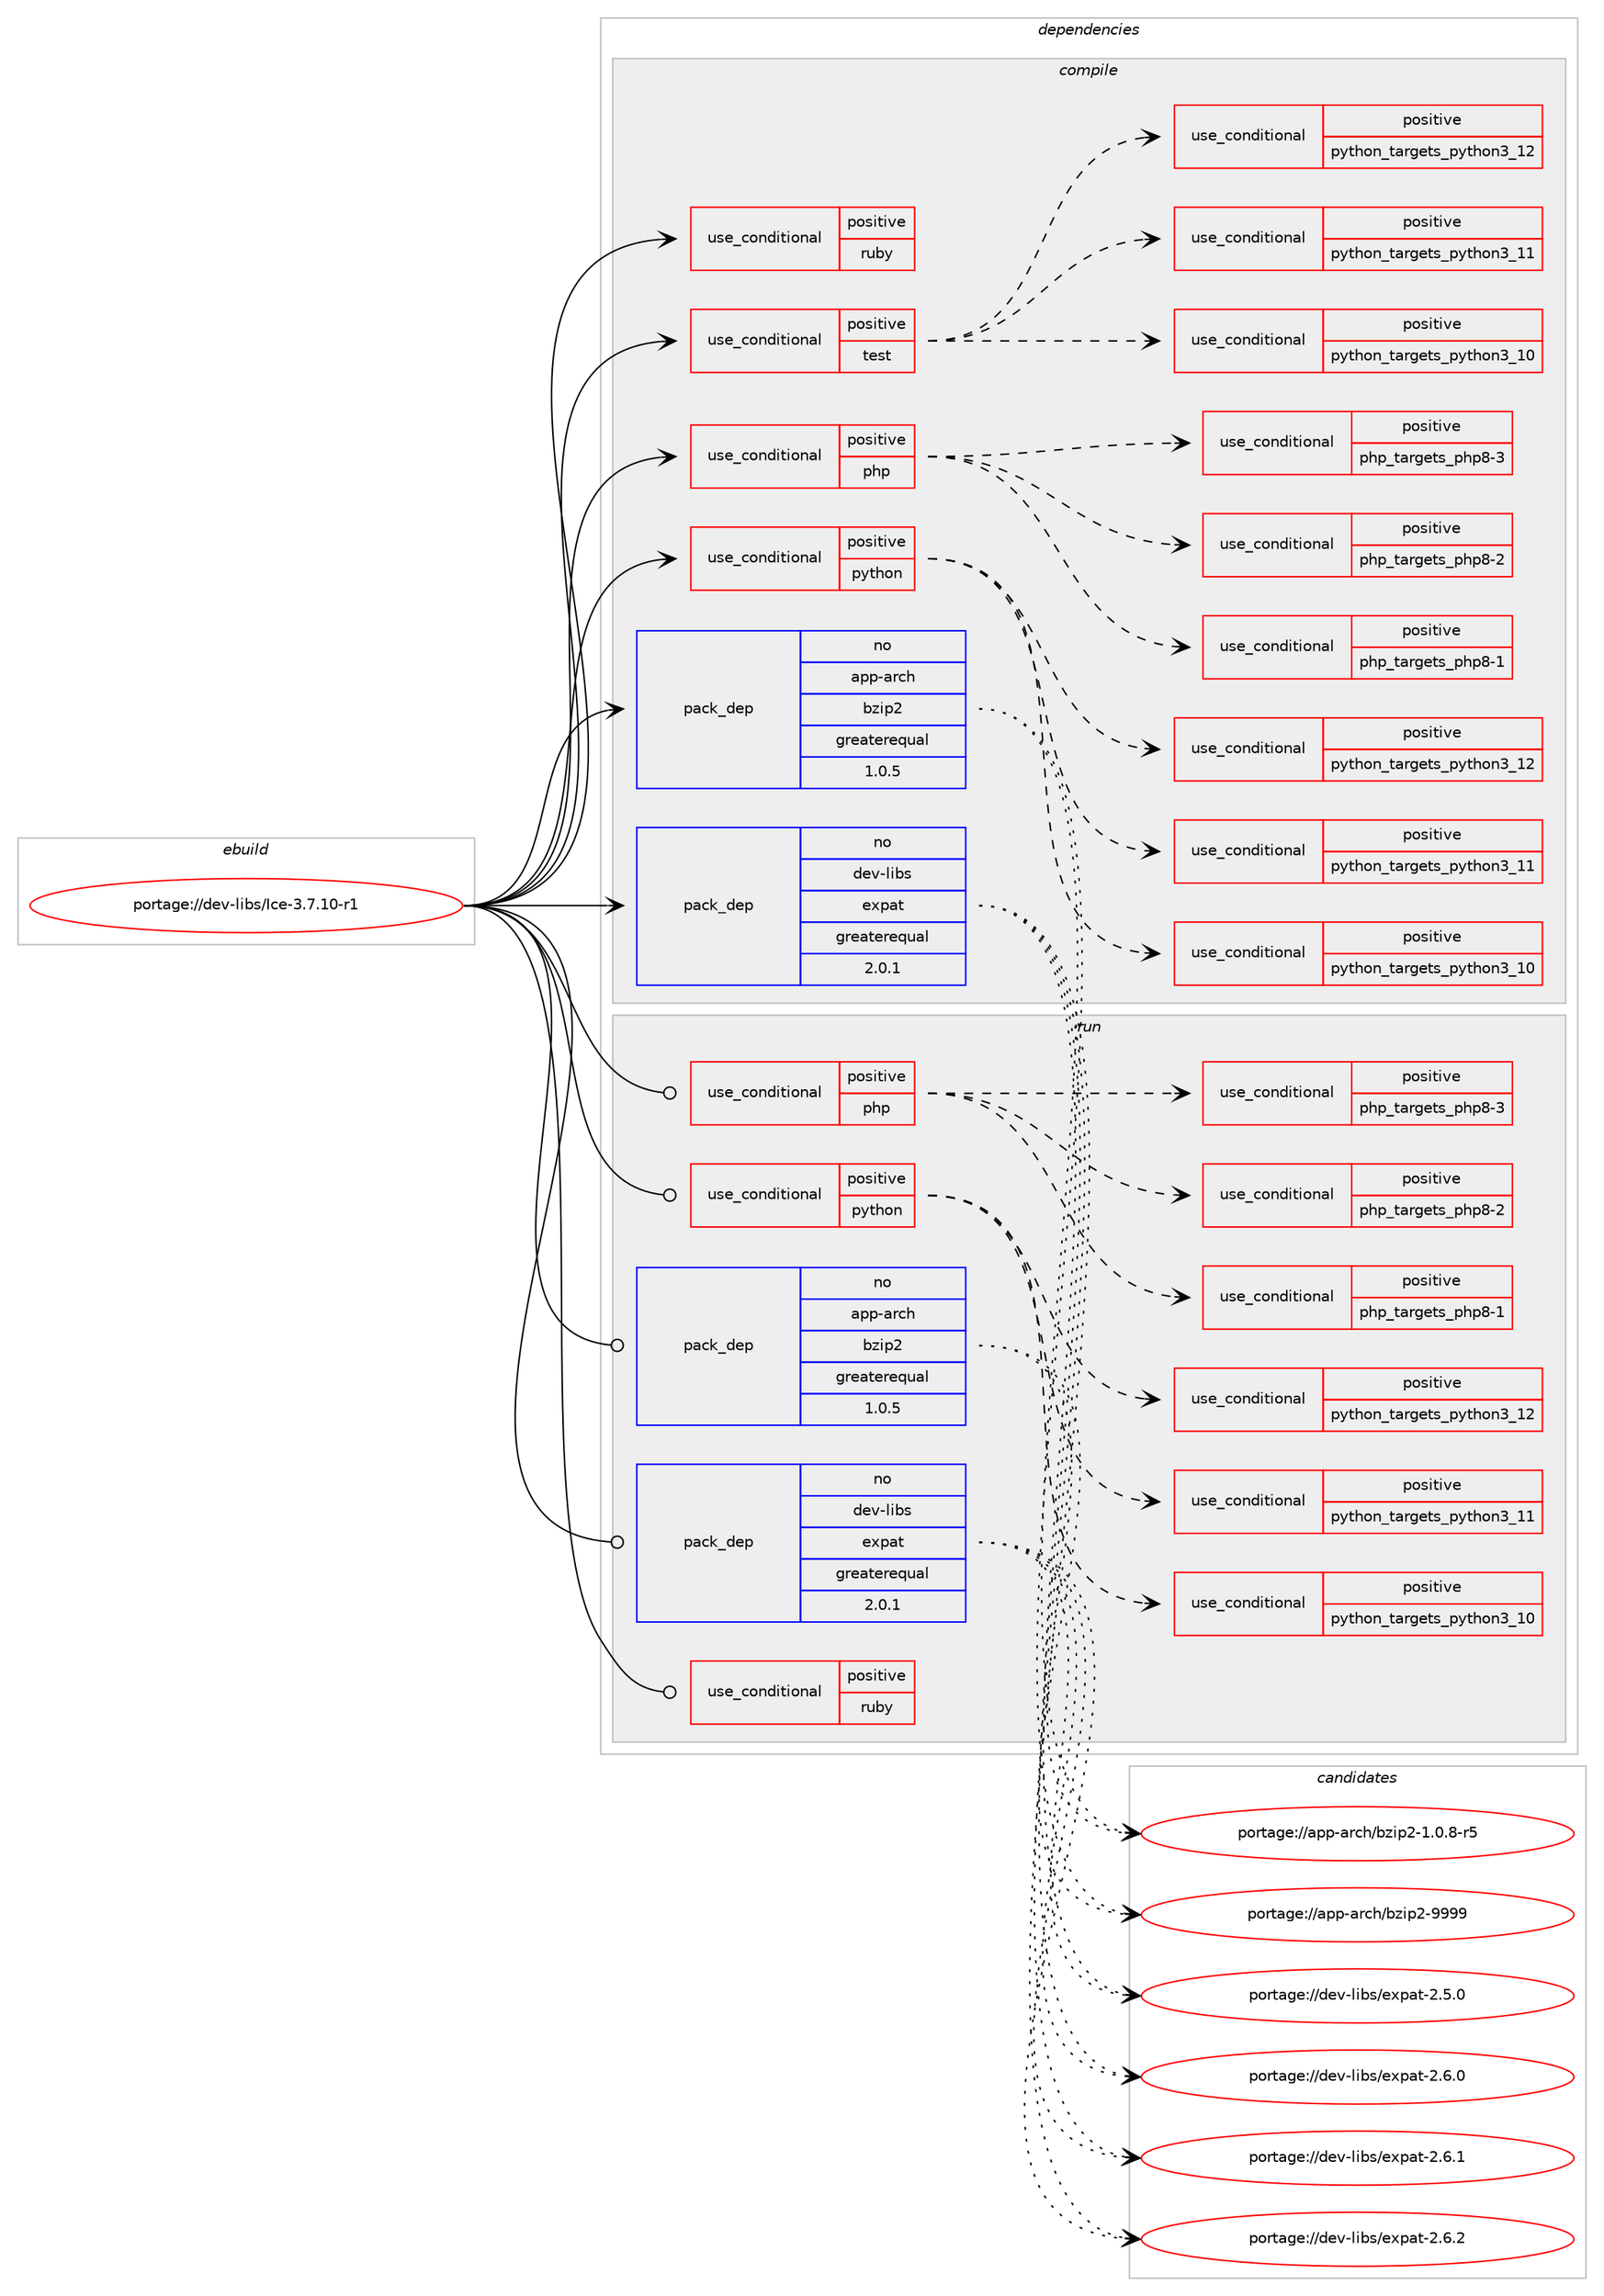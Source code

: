 digraph prolog {

# *************
# Graph options
# *************

newrank=true;
concentrate=true;
compound=true;
graph [rankdir=LR,fontname=Helvetica,fontsize=10,ranksep=1.5];#, ranksep=2.5, nodesep=0.2];
edge  [arrowhead=vee];
node  [fontname=Helvetica,fontsize=10];

# **********
# The ebuild
# **********

subgraph cluster_leftcol {
color=gray;
rank=same;
label=<<i>ebuild</i>>;
id [label="portage://dev-libs/Ice-3.7.10-r1", color=red, width=4, href="../dev-libs/Ice-3.7.10-r1.svg"];
}

# ****************
# The dependencies
# ****************

subgraph cluster_midcol {
color=gray;
label=<<i>dependencies</i>>;
subgraph cluster_compile {
fillcolor="#eeeeee";
style=filled;
label=<<i>compile</i>>;
subgraph cond24897 {
dependency53728 [label=<<TABLE BORDER="0" CELLBORDER="1" CELLSPACING="0" CELLPADDING="4"><TR><TD ROWSPAN="3" CELLPADDING="10">use_conditional</TD></TR><TR><TD>positive</TD></TR><TR><TD>php</TD></TR></TABLE>>, shape=none, color=red];
subgraph cond24898 {
dependency53729 [label=<<TABLE BORDER="0" CELLBORDER="1" CELLSPACING="0" CELLPADDING="4"><TR><TD ROWSPAN="3" CELLPADDING="10">use_conditional</TD></TR><TR><TD>positive</TD></TR><TR><TD>php_targets_php8-1</TD></TR></TABLE>>, shape=none, color=red];
# *** BEGIN UNKNOWN DEPENDENCY TYPE (TODO) ***
# dependency53729 -> package_dependency(portage://dev-libs/Ice-3.7.10-r1,install,no,dev-lang,php,none,[,,],[slot(8.1)],[])
# *** END UNKNOWN DEPENDENCY TYPE (TODO) ***

}
dependency53728:e -> dependency53729:w [weight=20,style="dashed",arrowhead="vee"];
subgraph cond24899 {
dependency53730 [label=<<TABLE BORDER="0" CELLBORDER="1" CELLSPACING="0" CELLPADDING="4"><TR><TD ROWSPAN="3" CELLPADDING="10">use_conditional</TD></TR><TR><TD>positive</TD></TR><TR><TD>php_targets_php8-2</TD></TR></TABLE>>, shape=none, color=red];
# *** BEGIN UNKNOWN DEPENDENCY TYPE (TODO) ***
# dependency53730 -> package_dependency(portage://dev-libs/Ice-3.7.10-r1,install,no,dev-lang,php,none,[,,],[slot(8.2)],[])
# *** END UNKNOWN DEPENDENCY TYPE (TODO) ***

}
dependency53728:e -> dependency53730:w [weight=20,style="dashed",arrowhead="vee"];
subgraph cond24900 {
dependency53731 [label=<<TABLE BORDER="0" CELLBORDER="1" CELLSPACING="0" CELLPADDING="4"><TR><TD ROWSPAN="3" CELLPADDING="10">use_conditional</TD></TR><TR><TD>positive</TD></TR><TR><TD>php_targets_php8-3</TD></TR></TABLE>>, shape=none, color=red];
# *** BEGIN UNKNOWN DEPENDENCY TYPE (TODO) ***
# dependency53731 -> package_dependency(portage://dev-libs/Ice-3.7.10-r1,install,no,dev-lang,php,none,[,,],[slot(8.3)],[])
# *** END UNKNOWN DEPENDENCY TYPE (TODO) ***

}
dependency53728:e -> dependency53731:w [weight=20,style="dashed",arrowhead="vee"];
}
id:e -> dependency53728:w [weight=20,style="solid",arrowhead="vee"];
subgraph cond24901 {
dependency53732 [label=<<TABLE BORDER="0" CELLBORDER="1" CELLSPACING="0" CELLPADDING="4"><TR><TD ROWSPAN="3" CELLPADDING="10">use_conditional</TD></TR><TR><TD>positive</TD></TR><TR><TD>python</TD></TR></TABLE>>, shape=none, color=red];
subgraph cond24902 {
dependency53733 [label=<<TABLE BORDER="0" CELLBORDER="1" CELLSPACING="0" CELLPADDING="4"><TR><TD ROWSPAN="3" CELLPADDING="10">use_conditional</TD></TR><TR><TD>positive</TD></TR><TR><TD>python_targets_python3_10</TD></TR></TABLE>>, shape=none, color=red];
# *** BEGIN UNKNOWN DEPENDENCY TYPE (TODO) ***
# dependency53733 -> package_dependency(portage://dev-libs/Ice-3.7.10-r1,install,no,dev-lang,python,none,[,,],[slot(3.10)],[])
# *** END UNKNOWN DEPENDENCY TYPE (TODO) ***

}
dependency53732:e -> dependency53733:w [weight=20,style="dashed",arrowhead="vee"];
subgraph cond24903 {
dependency53734 [label=<<TABLE BORDER="0" CELLBORDER="1" CELLSPACING="0" CELLPADDING="4"><TR><TD ROWSPAN="3" CELLPADDING="10">use_conditional</TD></TR><TR><TD>positive</TD></TR><TR><TD>python_targets_python3_11</TD></TR></TABLE>>, shape=none, color=red];
# *** BEGIN UNKNOWN DEPENDENCY TYPE (TODO) ***
# dependency53734 -> package_dependency(portage://dev-libs/Ice-3.7.10-r1,install,no,dev-lang,python,none,[,,],[slot(3.11)],[])
# *** END UNKNOWN DEPENDENCY TYPE (TODO) ***

}
dependency53732:e -> dependency53734:w [weight=20,style="dashed",arrowhead="vee"];
subgraph cond24904 {
dependency53735 [label=<<TABLE BORDER="0" CELLBORDER="1" CELLSPACING="0" CELLPADDING="4"><TR><TD ROWSPAN="3" CELLPADDING="10">use_conditional</TD></TR><TR><TD>positive</TD></TR><TR><TD>python_targets_python3_12</TD></TR></TABLE>>, shape=none, color=red];
# *** BEGIN UNKNOWN DEPENDENCY TYPE (TODO) ***
# dependency53735 -> package_dependency(portage://dev-libs/Ice-3.7.10-r1,install,no,dev-lang,python,none,[,,],[slot(3.12)],[])
# *** END UNKNOWN DEPENDENCY TYPE (TODO) ***

}
dependency53732:e -> dependency53735:w [weight=20,style="dashed",arrowhead="vee"];
}
id:e -> dependency53732:w [weight=20,style="solid",arrowhead="vee"];
subgraph cond24905 {
dependency53736 [label=<<TABLE BORDER="0" CELLBORDER="1" CELLSPACING="0" CELLPADDING="4"><TR><TD ROWSPAN="3" CELLPADDING="10">use_conditional</TD></TR><TR><TD>positive</TD></TR><TR><TD>ruby</TD></TR></TABLE>>, shape=none, color=red];
# *** BEGIN UNKNOWN DEPENDENCY TYPE (TODO) ***
# dependency53736 -> package_dependency(portage://dev-libs/Ice-3.7.10-r1,install,no,dev-lang,ruby,none,[,,],[slot(3.2)],[])
# *** END UNKNOWN DEPENDENCY TYPE (TODO) ***

}
id:e -> dependency53736:w [weight=20,style="solid",arrowhead="vee"];
subgraph cond24906 {
dependency53737 [label=<<TABLE BORDER="0" CELLBORDER="1" CELLSPACING="0" CELLPADDING="4"><TR><TD ROWSPAN="3" CELLPADDING="10">use_conditional</TD></TR><TR><TD>positive</TD></TR><TR><TD>test</TD></TR></TABLE>>, shape=none, color=red];
subgraph cond24907 {
dependency53738 [label=<<TABLE BORDER="0" CELLBORDER="1" CELLSPACING="0" CELLPADDING="4"><TR><TD ROWSPAN="3" CELLPADDING="10">use_conditional</TD></TR><TR><TD>positive</TD></TR><TR><TD>python_targets_python3_10</TD></TR></TABLE>>, shape=none, color=red];
# *** BEGIN UNKNOWN DEPENDENCY TYPE (TODO) ***
# dependency53738 -> package_dependency(portage://dev-libs/Ice-3.7.10-r1,install,no,dev-lang,python,none,[,,],[slot(3.10)],[])
# *** END UNKNOWN DEPENDENCY TYPE (TODO) ***

}
dependency53737:e -> dependency53738:w [weight=20,style="dashed",arrowhead="vee"];
subgraph cond24908 {
dependency53739 [label=<<TABLE BORDER="0" CELLBORDER="1" CELLSPACING="0" CELLPADDING="4"><TR><TD ROWSPAN="3" CELLPADDING="10">use_conditional</TD></TR><TR><TD>positive</TD></TR><TR><TD>python_targets_python3_11</TD></TR></TABLE>>, shape=none, color=red];
# *** BEGIN UNKNOWN DEPENDENCY TYPE (TODO) ***
# dependency53739 -> package_dependency(portage://dev-libs/Ice-3.7.10-r1,install,no,dev-lang,python,none,[,,],[slot(3.11)],[])
# *** END UNKNOWN DEPENDENCY TYPE (TODO) ***

}
dependency53737:e -> dependency53739:w [weight=20,style="dashed",arrowhead="vee"];
subgraph cond24909 {
dependency53740 [label=<<TABLE BORDER="0" CELLBORDER="1" CELLSPACING="0" CELLPADDING="4"><TR><TD ROWSPAN="3" CELLPADDING="10">use_conditional</TD></TR><TR><TD>positive</TD></TR><TR><TD>python_targets_python3_12</TD></TR></TABLE>>, shape=none, color=red];
# *** BEGIN UNKNOWN DEPENDENCY TYPE (TODO) ***
# dependency53740 -> package_dependency(portage://dev-libs/Ice-3.7.10-r1,install,no,dev-lang,python,none,[,,],[slot(3.12)],[])
# *** END UNKNOWN DEPENDENCY TYPE (TODO) ***

}
dependency53737:e -> dependency53740:w [weight=20,style="dashed",arrowhead="vee"];
# *** BEGIN UNKNOWN DEPENDENCY TYPE (TODO) ***
# dependency53737 -> package_dependency(portage://dev-libs/Ice-3.7.10-r1,install,no,dev-python,passlib,none,[,,],[],[use(optenable(python_targets_python3_10),negative),use(optenable(python_targets_python3_11),negative),use(optenable(python_targets_python3_12),negative)])
# *** END UNKNOWN DEPENDENCY TYPE (TODO) ***

}
id:e -> dependency53737:w [weight=20,style="solid",arrowhead="vee"];
subgraph pack27717 {
dependency53741 [label=<<TABLE BORDER="0" CELLBORDER="1" CELLSPACING="0" CELLPADDING="4" WIDTH="220"><TR><TD ROWSPAN="6" CELLPADDING="30">pack_dep</TD></TR><TR><TD WIDTH="110">no</TD></TR><TR><TD>app-arch</TD></TR><TR><TD>bzip2</TD></TR><TR><TD>greaterequal</TD></TR><TR><TD>1.0.5</TD></TR></TABLE>>, shape=none, color=blue];
}
id:e -> dependency53741:w [weight=20,style="solid",arrowhead="vee"];
# *** BEGIN UNKNOWN DEPENDENCY TYPE (TODO) ***
# id -> package_dependency(portage://dev-libs/Ice-3.7.10-r1,install,no,dev-cpp,libmcpp,none,[,,],[],[])
# *** END UNKNOWN DEPENDENCY TYPE (TODO) ***

# *** BEGIN UNKNOWN DEPENDENCY TYPE (TODO) ***
# id -> package_dependency(portage://dev-libs/Ice-3.7.10-r1,install,no,dev-db,lmdb,none,[,,],any_same_slot,[])
# *** END UNKNOWN DEPENDENCY TYPE (TODO) ***

subgraph pack27718 {
dependency53742 [label=<<TABLE BORDER="0" CELLBORDER="1" CELLSPACING="0" CELLPADDING="4" WIDTH="220"><TR><TD ROWSPAN="6" CELLPADDING="30">pack_dep</TD></TR><TR><TD WIDTH="110">no</TD></TR><TR><TD>dev-libs</TD></TR><TR><TD>expat</TD></TR><TR><TD>greaterequal</TD></TR><TR><TD>2.0.1</TD></TR></TABLE>>, shape=none, color=blue];
}
id:e -> dependency53742:w [weight=20,style="solid",arrowhead="vee"];
# *** BEGIN UNKNOWN DEPENDENCY TYPE (TODO) ***
# id -> package_dependency(portage://dev-libs/Ice-3.7.10-r1,install,no,dev-libs,libedit,none,[,,],[],[])
# *** END UNKNOWN DEPENDENCY TYPE (TODO) ***

# *** BEGIN UNKNOWN DEPENDENCY TYPE (TODO) ***
# id -> package_dependency(portage://dev-libs/Ice-3.7.10-r1,install,no,dev-libs,openssl,none,[,,],[slot(0),equal],[])
# *** END UNKNOWN DEPENDENCY TYPE (TODO) ***

# *** BEGIN UNKNOWN DEPENDENCY TYPE (TODO) ***
# id -> package_dependency(portage://dev-libs/Ice-3.7.10-r1,install,no,virtual,libcrypt,none,[,,],any_same_slot,[])
# *** END UNKNOWN DEPENDENCY TYPE (TODO) ***

}
subgraph cluster_compileandrun {
fillcolor="#eeeeee";
style=filled;
label=<<i>compile and run</i>>;
}
subgraph cluster_run {
fillcolor="#eeeeee";
style=filled;
label=<<i>run</i>>;
subgraph cond24910 {
dependency53743 [label=<<TABLE BORDER="0" CELLBORDER="1" CELLSPACING="0" CELLPADDING="4"><TR><TD ROWSPAN="3" CELLPADDING="10">use_conditional</TD></TR><TR><TD>positive</TD></TR><TR><TD>php</TD></TR></TABLE>>, shape=none, color=red];
subgraph cond24911 {
dependency53744 [label=<<TABLE BORDER="0" CELLBORDER="1" CELLSPACING="0" CELLPADDING="4"><TR><TD ROWSPAN="3" CELLPADDING="10">use_conditional</TD></TR><TR><TD>positive</TD></TR><TR><TD>php_targets_php8-1</TD></TR></TABLE>>, shape=none, color=red];
# *** BEGIN UNKNOWN DEPENDENCY TYPE (TODO) ***
# dependency53744 -> package_dependency(portage://dev-libs/Ice-3.7.10-r1,run,no,dev-lang,php,none,[,,],[slot(8.1)],[])
# *** END UNKNOWN DEPENDENCY TYPE (TODO) ***

}
dependency53743:e -> dependency53744:w [weight=20,style="dashed",arrowhead="vee"];
subgraph cond24912 {
dependency53745 [label=<<TABLE BORDER="0" CELLBORDER="1" CELLSPACING="0" CELLPADDING="4"><TR><TD ROWSPAN="3" CELLPADDING="10">use_conditional</TD></TR><TR><TD>positive</TD></TR><TR><TD>php_targets_php8-2</TD></TR></TABLE>>, shape=none, color=red];
# *** BEGIN UNKNOWN DEPENDENCY TYPE (TODO) ***
# dependency53745 -> package_dependency(portage://dev-libs/Ice-3.7.10-r1,run,no,dev-lang,php,none,[,,],[slot(8.2)],[])
# *** END UNKNOWN DEPENDENCY TYPE (TODO) ***

}
dependency53743:e -> dependency53745:w [weight=20,style="dashed",arrowhead="vee"];
subgraph cond24913 {
dependency53746 [label=<<TABLE BORDER="0" CELLBORDER="1" CELLSPACING="0" CELLPADDING="4"><TR><TD ROWSPAN="3" CELLPADDING="10">use_conditional</TD></TR><TR><TD>positive</TD></TR><TR><TD>php_targets_php8-3</TD></TR></TABLE>>, shape=none, color=red];
# *** BEGIN UNKNOWN DEPENDENCY TYPE (TODO) ***
# dependency53746 -> package_dependency(portage://dev-libs/Ice-3.7.10-r1,run,no,dev-lang,php,none,[,,],[slot(8.3)],[])
# *** END UNKNOWN DEPENDENCY TYPE (TODO) ***

}
dependency53743:e -> dependency53746:w [weight=20,style="dashed",arrowhead="vee"];
}
id:e -> dependency53743:w [weight=20,style="solid",arrowhead="odot"];
subgraph cond24914 {
dependency53747 [label=<<TABLE BORDER="0" CELLBORDER="1" CELLSPACING="0" CELLPADDING="4"><TR><TD ROWSPAN="3" CELLPADDING="10">use_conditional</TD></TR><TR><TD>positive</TD></TR><TR><TD>python</TD></TR></TABLE>>, shape=none, color=red];
subgraph cond24915 {
dependency53748 [label=<<TABLE BORDER="0" CELLBORDER="1" CELLSPACING="0" CELLPADDING="4"><TR><TD ROWSPAN="3" CELLPADDING="10">use_conditional</TD></TR><TR><TD>positive</TD></TR><TR><TD>python_targets_python3_10</TD></TR></TABLE>>, shape=none, color=red];
# *** BEGIN UNKNOWN DEPENDENCY TYPE (TODO) ***
# dependency53748 -> package_dependency(portage://dev-libs/Ice-3.7.10-r1,run,no,dev-lang,python,none,[,,],[slot(3.10)],[])
# *** END UNKNOWN DEPENDENCY TYPE (TODO) ***

}
dependency53747:e -> dependency53748:w [weight=20,style="dashed",arrowhead="vee"];
subgraph cond24916 {
dependency53749 [label=<<TABLE BORDER="0" CELLBORDER="1" CELLSPACING="0" CELLPADDING="4"><TR><TD ROWSPAN="3" CELLPADDING="10">use_conditional</TD></TR><TR><TD>positive</TD></TR><TR><TD>python_targets_python3_11</TD></TR></TABLE>>, shape=none, color=red];
# *** BEGIN UNKNOWN DEPENDENCY TYPE (TODO) ***
# dependency53749 -> package_dependency(portage://dev-libs/Ice-3.7.10-r1,run,no,dev-lang,python,none,[,,],[slot(3.11)],[])
# *** END UNKNOWN DEPENDENCY TYPE (TODO) ***

}
dependency53747:e -> dependency53749:w [weight=20,style="dashed",arrowhead="vee"];
subgraph cond24917 {
dependency53750 [label=<<TABLE BORDER="0" CELLBORDER="1" CELLSPACING="0" CELLPADDING="4"><TR><TD ROWSPAN="3" CELLPADDING="10">use_conditional</TD></TR><TR><TD>positive</TD></TR><TR><TD>python_targets_python3_12</TD></TR></TABLE>>, shape=none, color=red];
# *** BEGIN UNKNOWN DEPENDENCY TYPE (TODO) ***
# dependency53750 -> package_dependency(portage://dev-libs/Ice-3.7.10-r1,run,no,dev-lang,python,none,[,,],[slot(3.12)],[])
# *** END UNKNOWN DEPENDENCY TYPE (TODO) ***

}
dependency53747:e -> dependency53750:w [weight=20,style="dashed",arrowhead="vee"];
}
id:e -> dependency53747:w [weight=20,style="solid",arrowhead="odot"];
subgraph cond24918 {
dependency53751 [label=<<TABLE BORDER="0" CELLBORDER="1" CELLSPACING="0" CELLPADDING="4"><TR><TD ROWSPAN="3" CELLPADDING="10">use_conditional</TD></TR><TR><TD>positive</TD></TR><TR><TD>ruby</TD></TR></TABLE>>, shape=none, color=red];
# *** BEGIN UNKNOWN DEPENDENCY TYPE (TODO) ***
# dependency53751 -> package_dependency(portage://dev-libs/Ice-3.7.10-r1,run,no,dev-lang,ruby,none,[,,],[slot(3.2)],[])
# *** END UNKNOWN DEPENDENCY TYPE (TODO) ***

}
id:e -> dependency53751:w [weight=20,style="solid",arrowhead="odot"];
subgraph pack27719 {
dependency53752 [label=<<TABLE BORDER="0" CELLBORDER="1" CELLSPACING="0" CELLPADDING="4" WIDTH="220"><TR><TD ROWSPAN="6" CELLPADDING="30">pack_dep</TD></TR><TR><TD WIDTH="110">no</TD></TR><TR><TD>app-arch</TD></TR><TR><TD>bzip2</TD></TR><TR><TD>greaterequal</TD></TR><TR><TD>1.0.5</TD></TR></TABLE>>, shape=none, color=blue];
}
id:e -> dependency53752:w [weight=20,style="solid",arrowhead="odot"];
# *** BEGIN UNKNOWN DEPENDENCY TYPE (TODO) ***
# id -> package_dependency(portage://dev-libs/Ice-3.7.10-r1,run,no,dev-cpp,libmcpp,none,[,,],[],[])
# *** END UNKNOWN DEPENDENCY TYPE (TODO) ***

# *** BEGIN UNKNOWN DEPENDENCY TYPE (TODO) ***
# id -> package_dependency(portage://dev-libs/Ice-3.7.10-r1,run,no,dev-db,lmdb,none,[,,],any_same_slot,[])
# *** END UNKNOWN DEPENDENCY TYPE (TODO) ***

subgraph pack27720 {
dependency53753 [label=<<TABLE BORDER="0" CELLBORDER="1" CELLSPACING="0" CELLPADDING="4" WIDTH="220"><TR><TD ROWSPAN="6" CELLPADDING="30">pack_dep</TD></TR><TR><TD WIDTH="110">no</TD></TR><TR><TD>dev-libs</TD></TR><TR><TD>expat</TD></TR><TR><TD>greaterequal</TD></TR><TR><TD>2.0.1</TD></TR></TABLE>>, shape=none, color=blue];
}
id:e -> dependency53753:w [weight=20,style="solid",arrowhead="odot"];
# *** BEGIN UNKNOWN DEPENDENCY TYPE (TODO) ***
# id -> package_dependency(portage://dev-libs/Ice-3.7.10-r1,run,no,dev-libs,libedit,none,[,,],[],[])
# *** END UNKNOWN DEPENDENCY TYPE (TODO) ***

# *** BEGIN UNKNOWN DEPENDENCY TYPE (TODO) ***
# id -> package_dependency(portage://dev-libs/Ice-3.7.10-r1,run,no,dev-libs,openssl,none,[,,],[slot(0),equal],[])
# *** END UNKNOWN DEPENDENCY TYPE (TODO) ***

# *** BEGIN UNKNOWN DEPENDENCY TYPE (TODO) ***
# id -> package_dependency(portage://dev-libs/Ice-3.7.10-r1,run,no,virtual,libcrypt,none,[,,],any_same_slot,[])
# *** END UNKNOWN DEPENDENCY TYPE (TODO) ***

}
}

# **************
# The candidates
# **************

subgraph cluster_choices {
rank=same;
color=gray;
label=<<i>candidates</i>>;

subgraph choice27717 {
color=black;
nodesep=1;
choice971121124597114991044798122105112504549464846564511453 [label="portage://app-arch/bzip2-1.0.8-r5", color=red, width=4,href="../app-arch/bzip2-1.0.8-r5.svg"];
choice971121124597114991044798122105112504557575757 [label="portage://app-arch/bzip2-9999", color=red, width=4,href="../app-arch/bzip2-9999.svg"];
dependency53741:e -> choice971121124597114991044798122105112504549464846564511453:w [style=dotted,weight="100"];
dependency53741:e -> choice971121124597114991044798122105112504557575757:w [style=dotted,weight="100"];
}
subgraph choice27718 {
color=black;
nodesep=1;
choice10010111845108105981154710112011297116455046534648 [label="portage://dev-libs/expat-2.5.0", color=red, width=4,href="../dev-libs/expat-2.5.0.svg"];
choice10010111845108105981154710112011297116455046544648 [label="portage://dev-libs/expat-2.6.0", color=red, width=4,href="../dev-libs/expat-2.6.0.svg"];
choice10010111845108105981154710112011297116455046544649 [label="portage://dev-libs/expat-2.6.1", color=red, width=4,href="../dev-libs/expat-2.6.1.svg"];
choice10010111845108105981154710112011297116455046544650 [label="portage://dev-libs/expat-2.6.2", color=red, width=4,href="../dev-libs/expat-2.6.2.svg"];
dependency53742:e -> choice10010111845108105981154710112011297116455046534648:w [style=dotted,weight="100"];
dependency53742:e -> choice10010111845108105981154710112011297116455046544648:w [style=dotted,weight="100"];
dependency53742:e -> choice10010111845108105981154710112011297116455046544649:w [style=dotted,weight="100"];
dependency53742:e -> choice10010111845108105981154710112011297116455046544650:w [style=dotted,weight="100"];
}
subgraph choice27719 {
color=black;
nodesep=1;
choice971121124597114991044798122105112504549464846564511453 [label="portage://app-arch/bzip2-1.0.8-r5", color=red, width=4,href="../app-arch/bzip2-1.0.8-r5.svg"];
choice971121124597114991044798122105112504557575757 [label="portage://app-arch/bzip2-9999", color=red, width=4,href="../app-arch/bzip2-9999.svg"];
dependency53752:e -> choice971121124597114991044798122105112504549464846564511453:w [style=dotted,weight="100"];
dependency53752:e -> choice971121124597114991044798122105112504557575757:w [style=dotted,weight="100"];
}
subgraph choice27720 {
color=black;
nodesep=1;
choice10010111845108105981154710112011297116455046534648 [label="portage://dev-libs/expat-2.5.0", color=red, width=4,href="../dev-libs/expat-2.5.0.svg"];
choice10010111845108105981154710112011297116455046544648 [label="portage://dev-libs/expat-2.6.0", color=red, width=4,href="../dev-libs/expat-2.6.0.svg"];
choice10010111845108105981154710112011297116455046544649 [label="portage://dev-libs/expat-2.6.1", color=red, width=4,href="../dev-libs/expat-2.6.1.svg"];
choice10010111845108105981154710112011297116455046544650 [label="portage://dev-libs/expat-2.6.2", color=red, width=4,href="../dev-libs/expat-2.6.2.svg"];
dependency53753:e -> choice10010111845108105981154710112011297116455046534648:w [style=dotted,weight="100"];
dependency53753:e -> choice10010111845108105981154710112011297116455046544648:w [style=dotted,weight="100"];
dependency53753:e -> choice10010111845108105981154710112011297116455046544649:w [style=dotted,weight="100"];
dependency53753:e -> choice10010111845108105981154710112011297116455046544650:w [style=dotted,weight="100"];
}
}

}
